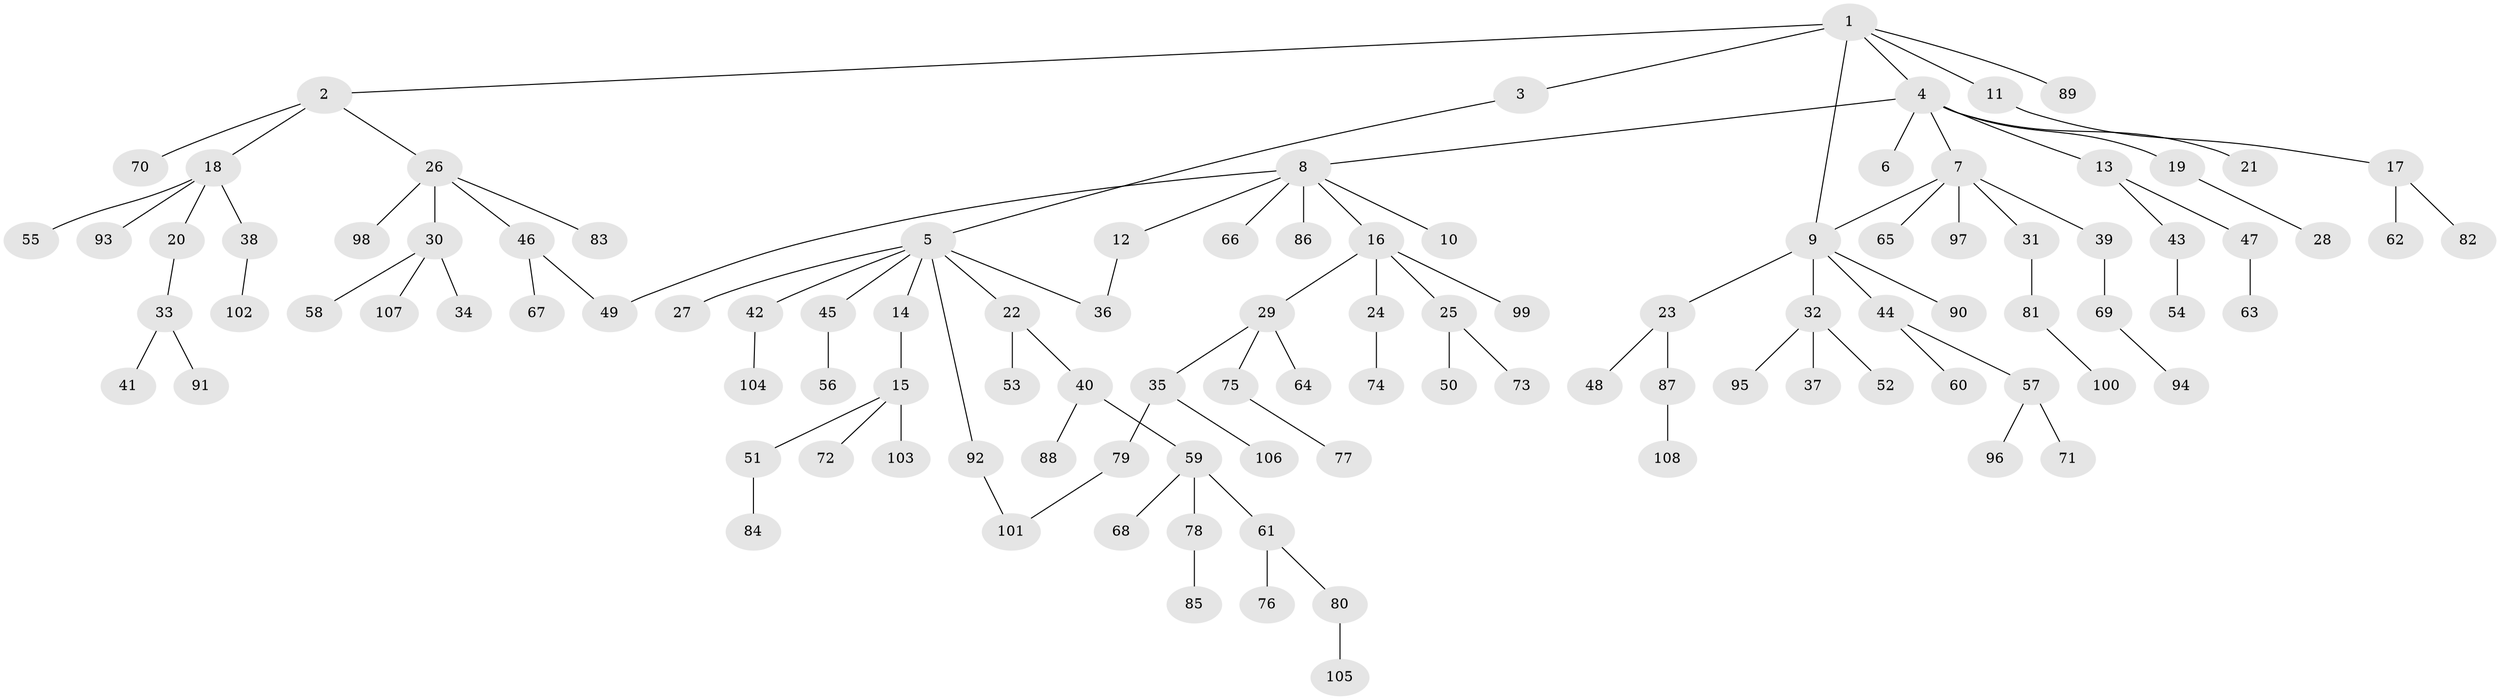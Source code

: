 // coarse degree distribution, {8: 0.015625, 2: 0.15625, 7: 0.03125, 9: 0.015625, 1: 0.59375, 6: 0.03125, 5: 0.015625, 3: 0.125, 4: 0.015625}
// Generated by graph-tools (version 1.1) at 2025/17/03/04/25 18:17:00]
// undirected, 108 vertices, 111 edges
graph export_dot {
graph [start="1"]
  node [color=gray90,style=filled];
  1;
  2;
  3;
  4;
  5;
  6;
  7;
  8;
  9;
  10;
  11;
  12;
  13;
  14;
  15;
  16;
  17;
  18;
  19;
  20;
  21;
  22;
  23;
  24;
  25;
  26;
  27;
  28;
  29;
  30;
  31;
  32;
  33;
  34;
  35;
  36;
  37;
  38;
  39;
  40;
  41;
  42;
  43;
  44;
  45;
  46;
  47;
  48;
  49;
  50;
  51;
  52;
  53;
  54;
  55;
  56;
  57;
  58;
  59;
  60;
  61;
  62;
  63;
  64;
  65;
  66;
  67;
  68;
  69;
  70;
  71;
  72;
  73;
  74;
  75;
  76;
  77;
  78;
  79;
  80;
  81;
  82;
  83;
  84;
  85;
  86;
  87;
  88;
  89;
  90;
  91;
  92;
  93;
  94;
  95;
  96;
  97;
  98;
  99;
  100;
  101;
  102;
  103;
  104;
  105;
  106;
  107;
  108;
  1 -- 2;
  1 -- 3;
  1 -- 4;
  1 -- 11;
  1 -- 89;
  1 -- 9;
  2 -- 18;
  2 -- 26;
  2 -- 70;
  3 -- 5;
  4 -- 6;
  4 -- 7;
  4 -- 8;
  4 -- 13;
  4 -- 19;
  4 -- 21;
  5 -- 14;
  5 -- 22;
  5 -- 27;
  5 -- 42;
  5 -- 45;
  5 -- 92;
  5 -- 36;
  7 -- 9;
  7 -- 31;
  7 -- 39;
  7 -- 65;
  7 -- 97;
  8 -- 10;
  8 -- 12;
  8 -- 16;
  8 -- 66;
  8 -- 86;
  8 -- 49;
  9 -- 23;
  9 -- 32;
  9 -- 44;
  9 -- 90;
  11 -- 17;
  12 -- 36;
  13 -- 43;
  13 -- 47;
  14 -- 15;
  15 -- 51;
  15 -- 72;
  15 -- 103;
  16 -- 24;
  16 -- 25;
  16 -- 29;
  16 -- 99;
  17 -- 62;
  17 -- 82;
  18 -- 20;
  18 -- 38;
  18 -- 55;
  18 -- 93;
  19 -- 28;
  20 -- 33;
  22 -- 40;
  22 -- 53;
  23 -- 48;
  23 -- 87;
  24 -- 74;
  25 -- 50;
  25 -- 73;
  26 -- 30;
  26 -- 46;
  26 -- 83;
  26 -- 98;
  29 -- 35;
  29 -- 64;
  29 -- 75;
  30 -- 34;
  30 -- 58;
  30 -- 107;
  31 -- 81;
  32 -- 37;
  32 -- 52;
  32 -- 95;
  33 -- 41;
  33 -- 91;
  35 -- 79;
  35 -- 106;
  38 -- 102;
  39 -- 69;
  40 -- 59;
  40 -- 88;
  42 -- 104;
  43 -- 54;
  44 -- 57;
  44 -- 60;
  45 -- 56;
  46 -- 49;
  46 -- 67;
  47 -- 63;
  51 -- 84;
  57 -- 71;
  57 -- 96;
  59 -- 61;
  59 -- 68;
  59 -- 78;
  61 -- 76;
  61 -- 80;
  69 -- 94;
  75 -- 77;
  78 -- 85;
  79 -- 101;
  80 -- 105;
  81 -- 100;
  87 -- 108;
  92 -- 101;
}
